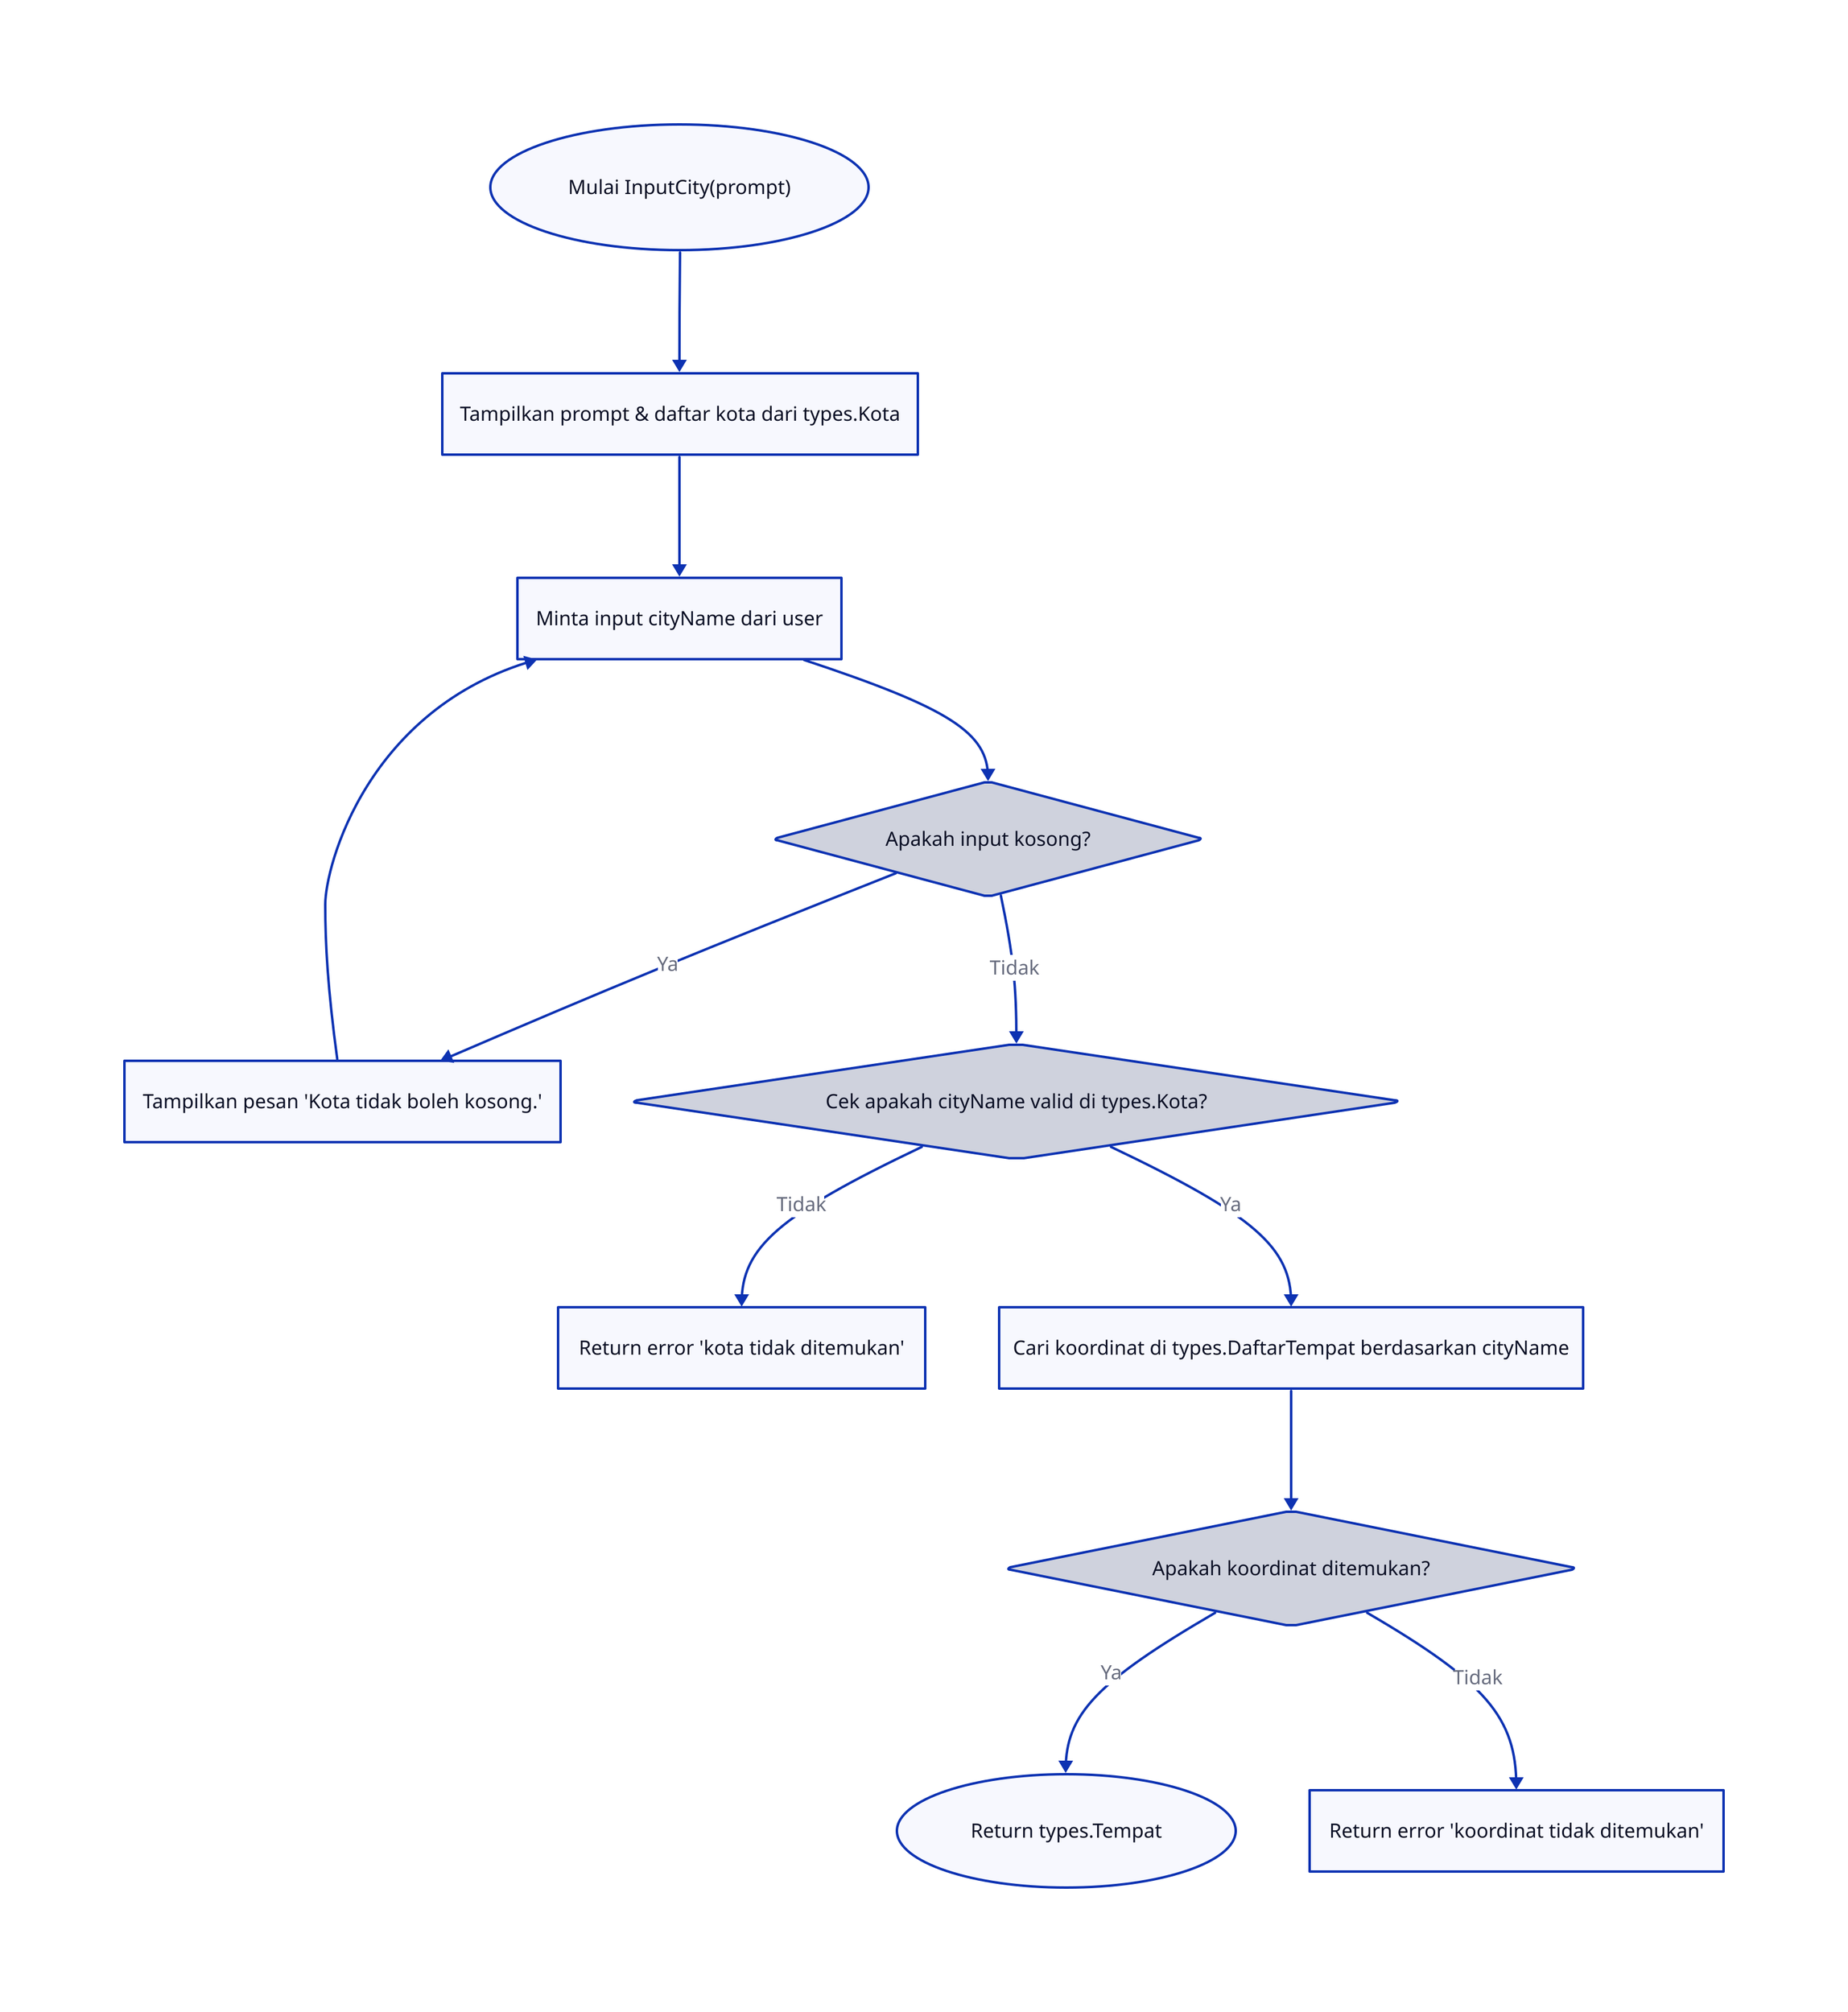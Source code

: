 direction: down

start: "Mulai InputCity(prompt)" {
  shape: oval
}

tampilkanPrompt: "Tampilkan prompt & daftar kota dari types.Kota" {
  shape: rectangle
}

inputCityName: "Minta input cityName dari user" {
  shape: rectangle
}

cekInputKosong: "Apakah input kosong?" {
  shape: diamond
}

tampilkanErrorKosong: "Tampilkan pesan 'Kota tidak boleh kosong.'" {
  shape: rectangle
}

validasiKota: "Cek apakah cityName valid di types.Kota?" {
  shape: diamond
}

returnErrorKotaTidakDitemukan: "Return error 'kota tidak ditemukan'" {
  shape: rectangle
}

cariKoordinat: "Cari koordinat di types.DaftarTempat berdasarkan cityName" {
  shape: rectangle
}

ketemuKoordinat: "Apakah koordinat ditemukan?" {
  shape: diamond
}

returnKoordinat: "Return types.Tempat" {
  shape: oval
}

returnErrorKoordinatTidakDitemukan: "Return error 'koordinat tidak ditemukan'" {
  shape: rectangle
}

start -> tampilkanPrompt -> inputCityName -> cekInputKosong
cekInputKosong -> tampilkanErrorKosong: Ya
tampilkanErrorKosong -> inputCityName
cekInputKosong -> validasiKota: Tidak
validasiKota -> returnErrorKotaTidakDitemukan: Tidak
validasiKota -> cariKoordinat: Ya
cariKoordinat -> ketemuKoordinat
ketemuKoordinat -> returnKoordinat: Ya
ketemuKoordinat -> returnErrorKoordinatTidakDitemukan: Tidak
